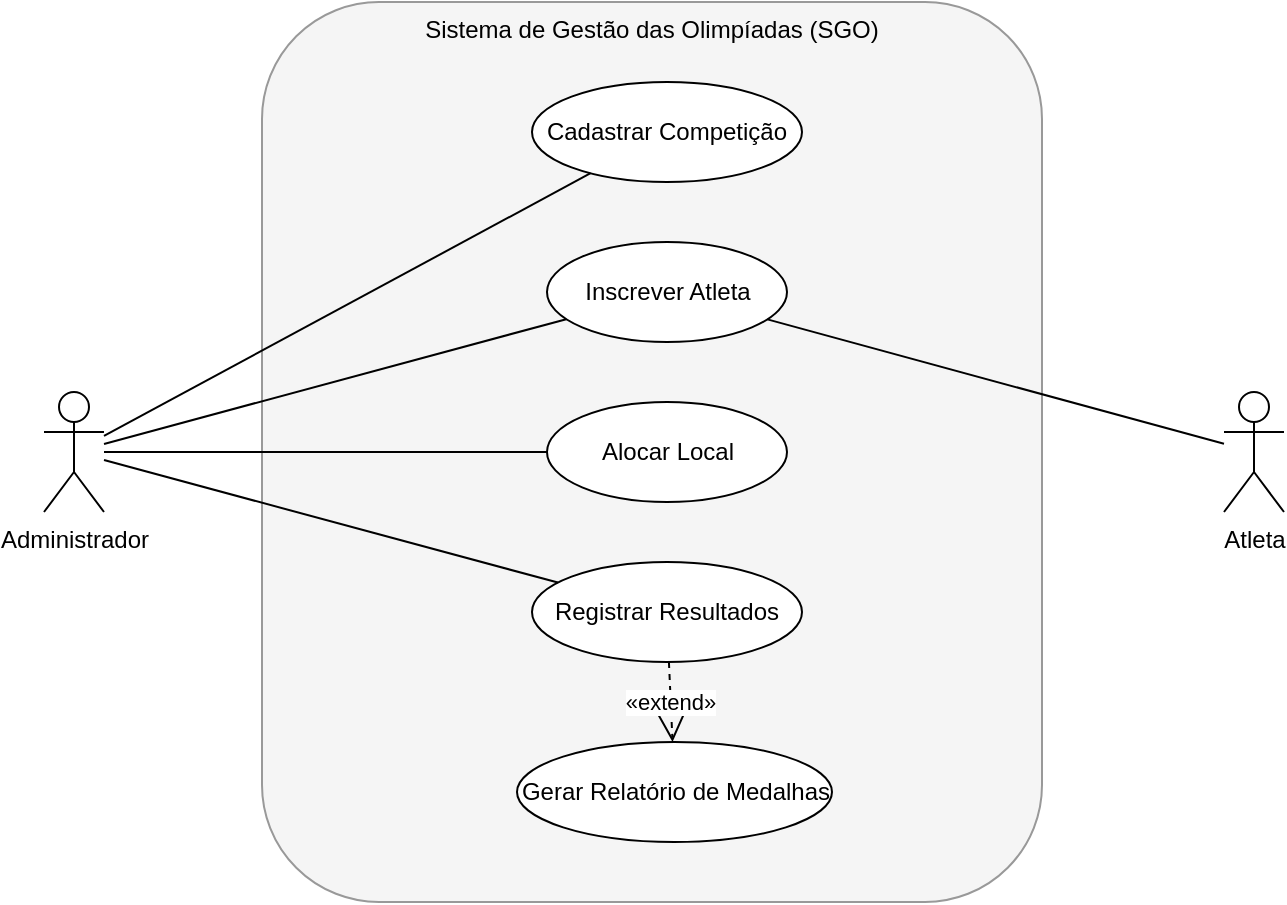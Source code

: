 <mxGraphModel dx="830" dy="489" grid="1" gridSize="10" guides="1" tooltips="1" connect="1" arrows="1" fold="1" page="1" pageScale="1" pageWidth="827" pageHeight="1169" math="0" shadow="0">
  <root>
    <mxCell id="0" />
    <mxCell id="1" parent="0" />
    <mxCell id="actor_admin" value="Administrador" style="shape=umlActor;verticalLabelPosition=bottom;verticalAlign=top;html=1;" vertex="1" parent="1">
      <mxGeometry x="110" y="255" width="30" height="60" as="geometry" />
    </mxCell>
    <mxCell id="actor_atleta" value="Atleta" style="shape=umlActor;verticalLabelPosition=bottom;verticalAlign=top;html=1;" vertex="1" parent="1">
      <mxGeometry x="700" y="255" width="30" height="60" as="geometry" />
    </mxCell>
    <mxCell id="system_boundary" value="Sistema de Gestão das Olimpíadas (SGO)" style="rounded=1;whiteSpace=wrap;html=1;verticalAlign=top;align=center;fillColor=#f5f5f5;strokeColor=#999999;" vertex="1" parent="1">
      <mxGeometry x="219" y="60" width="390" height="450" as="geometry" />
    </mxCell>
    <mxCell id="uc_cadastrar" value="Cadastrar Competição" style="ellipse;whiteSpace=wrap;html=1;align=center;" vertex="1" parent="system_boundary">
      <mxGeometry x="135.0" y="40" width="135.0" height="50" as="geometry" />
    </mxCell>
    <mxCell id="uc_inscrever" value="Inscrever Atleta" style="ellipse;whiteSpace=wrap;html=1;align=center;" vertex="1" parent="system_boundary">
      <mxGeometry x="142.5" y="120" width="120.0" height="50" as="geometry" />
    </mxCell>
    <mxCell id="uc_alocar" value="Alocar Local" style="ellipse;whiteSpace=wrap;html=1;align=center;" vertex="1" parent="system_boundary">
      <mxGeometry x="142.5" y="200" width="120.0" height="50" as="geometry" />
    </mxCell>
    <mxCell id="uc_registrar" value="Registrar Resultados" style="ellipse;whiteSpace=wrap;html=1;align=center;" vertex="1" parent="system_boundary">
      <mxGeometry x="135.0" y="280" width="135.0" height="50" as="geometry" />
    </mxCell>
    <mxCell id="uc_relatorio" value="Gerar Relatório de Medalhas" style="ellipse;whiteSpace=wrap;html=1;align=center;" vertex="1" parent="system_boundary">
      <mxGeometry x="127.5" y="370" width="157.5" height="50" as="geometry" />
    </mxCell>
    <mxCell id="edge_extend_relatorio" value="«extend»" style="dashed=1;endArrow=open;endSize=12;html=1;labelBackgroundColor=#ffffff;" edge="1" parent="system_boundary" source="uc_registrar" target="uc_relatorio">
      <mxGeometry relative="1" as="geometry" />
    </mxCell>
    <mxCell id="edge_admin_cadastrar" value="" style="endArrow=none;html=1;" edge="1" parent="1" source="actor_admin" target="uc_cadastrar">
      <mxGeometry relative="1" as="geometry" />
    </mxCell>
    <mxCell id="edge_admin_inscrever" value="" style="endArrow=none;html=1;" edge="1" parent="1" source="actor_admin" target="uc_inscrever">
      <mxGeometry relative="1" as="geometry" />
    </mxCell>
    <mxCell id="edge_admin_alocar" value="" style="endArrow=none;html=1;" edge="1" parent="1" source="actor_admin" target="uc_alocar">
      <mxGeometry relative="1" as="geometry" />
    </mxCell>
    <mxCell id="edge_admin_registrar" value="" style="endArrow=none;html=1;" edge="1" parent="1" source="actor_admin" target="uc_registrar">
      <mxGeometry relative="1" as="geometry" />
    </mxCell>
    <mxCell id="edge_atleta_inscrever" value="" style="endArrow=none;html=1;" edge="1" parent="1" source="actor_atleta" target="uc_inscrever">
      <mxGeometry relative="1" as="geometry" />
    </mxCell>
  </root>
</mxGraphModel>
